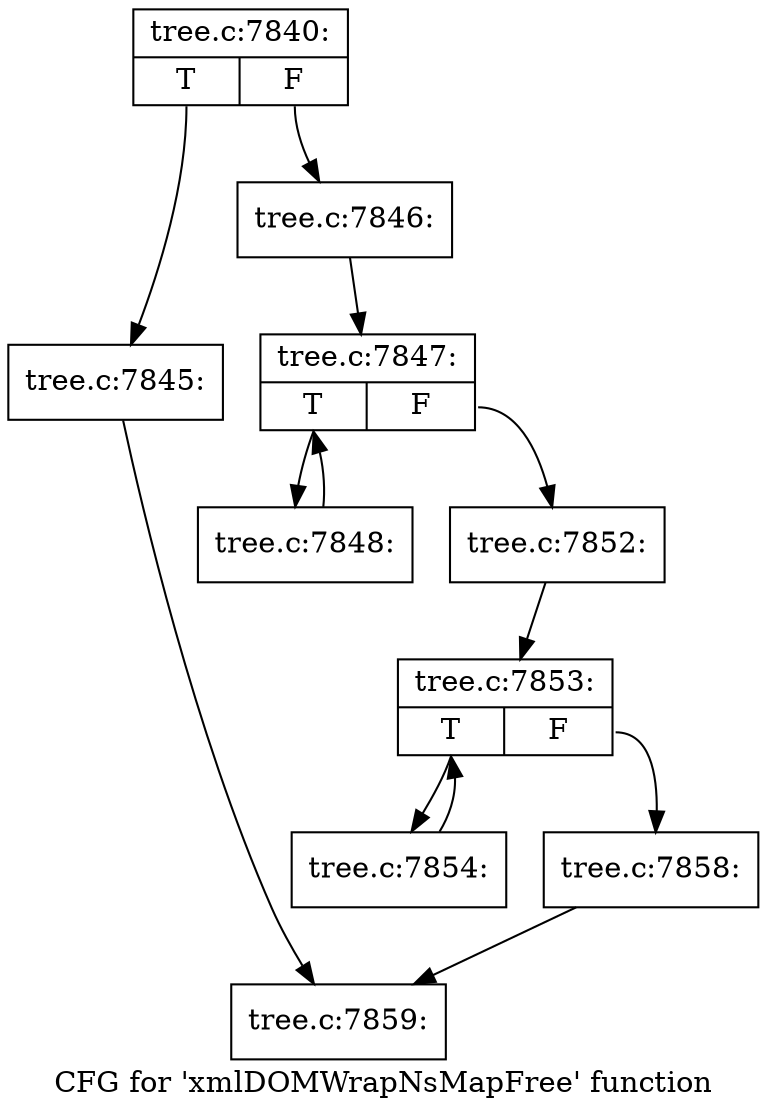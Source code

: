 digraph "CFG for 'xmlDOMWrapNsMapFree' function" {
	label="CFG for 'xmlDOMWrapNsMapFree' function";

	Node0x4854740 [shape=record,label="{tree.c:7840:|{<s0>T|<s1>F}}"];
	Node0x4854740:s0 -> Node0x4854c80;
	Node0x4854740:s1 -> Node0x4854cd0;
	Node0x4854c80 [shape=record,label="{tree.c:7845:}"];
	Node0x4854c80 -> Node0x4864e80;
	Node0x4854cd0 [shape=record,label="{tree.c:7846:}"];
	Node0x4854cd0 -> Node0x4865d70;
	Node0x4865d70 [shape=record,label="{tree.c:7847:|{<s0>T|<s1>F}}"];
	Node0x4865d70:s0 -> Node0x4866160;
	Node0x4865d70:s1 -> Node0x4865f90;
	Node0x4866160 [shape=record,label="{tree.c:7848:}"];
	Node0x4866160 -> Node0x4865d70;
	Node0x4865f90 [shape=record,label="{tree.c:7852:}"];
	Node0x4865f90 -> Node0x4866b20;
	Node0x4866b20 [shape=record,label="{tree.c:7853:|{<s0>T|<s1>F}}"];
	Node0x4866b20:s0 -> Node0x4866f10;
	Node0x4866b20:s1 -> Node0x4866d40;
	Node0x4866f10 [shape=record,label="{tree.c:7854:}"];
	Node0x4866f10 -> Node0x4866b20;
	Node0x4866d40 [shape=record,label="{tree.c:7858:}"];
	Node0x4866d40 -> Node0x4864e80;
	Node0x4864e80 [shape=record,label="{tree.c:7859:}"];
}
